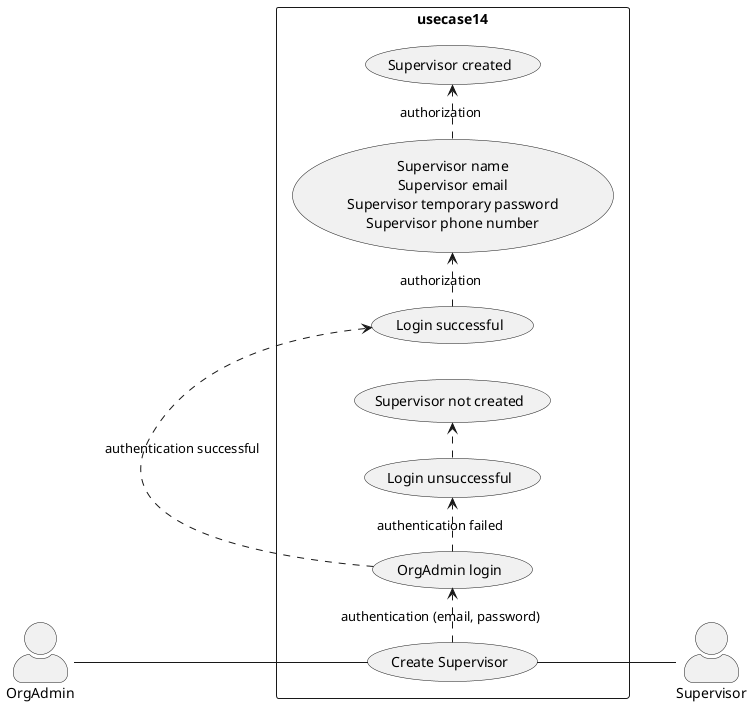 @startuml OrgAdmin Create Supervisor

skinparam actorStyle awesome
left to right direction
skinparam packageStyle rectangle

actor OrgAdmin
actor Supervisor

rectangle usecase14{
  OrgAdmin-- (Create Supervisor)
  (Create Supervisor) .> (OrgAdmin login) : authentication (email, password)
  (OrgAdmin login) .> (Login successful) : authentication successful
  (Login successful) .> (Supervisor name\nSupervisor email\nSupervisor temporary password\nSupervisor phone number) : authorization
  (Supervisor name\nSupervisor email\nSupervisor temporary password\nSupervisor phone number) .> (Supervisor created) : authorization 
  (OrgAdmin login) .> (Login unsuccessful) : authentication failed
  (Login unsuccessful) .> (Supervisor not created)  
  (Create Supervisor)-- Supervisor
}

@enduml